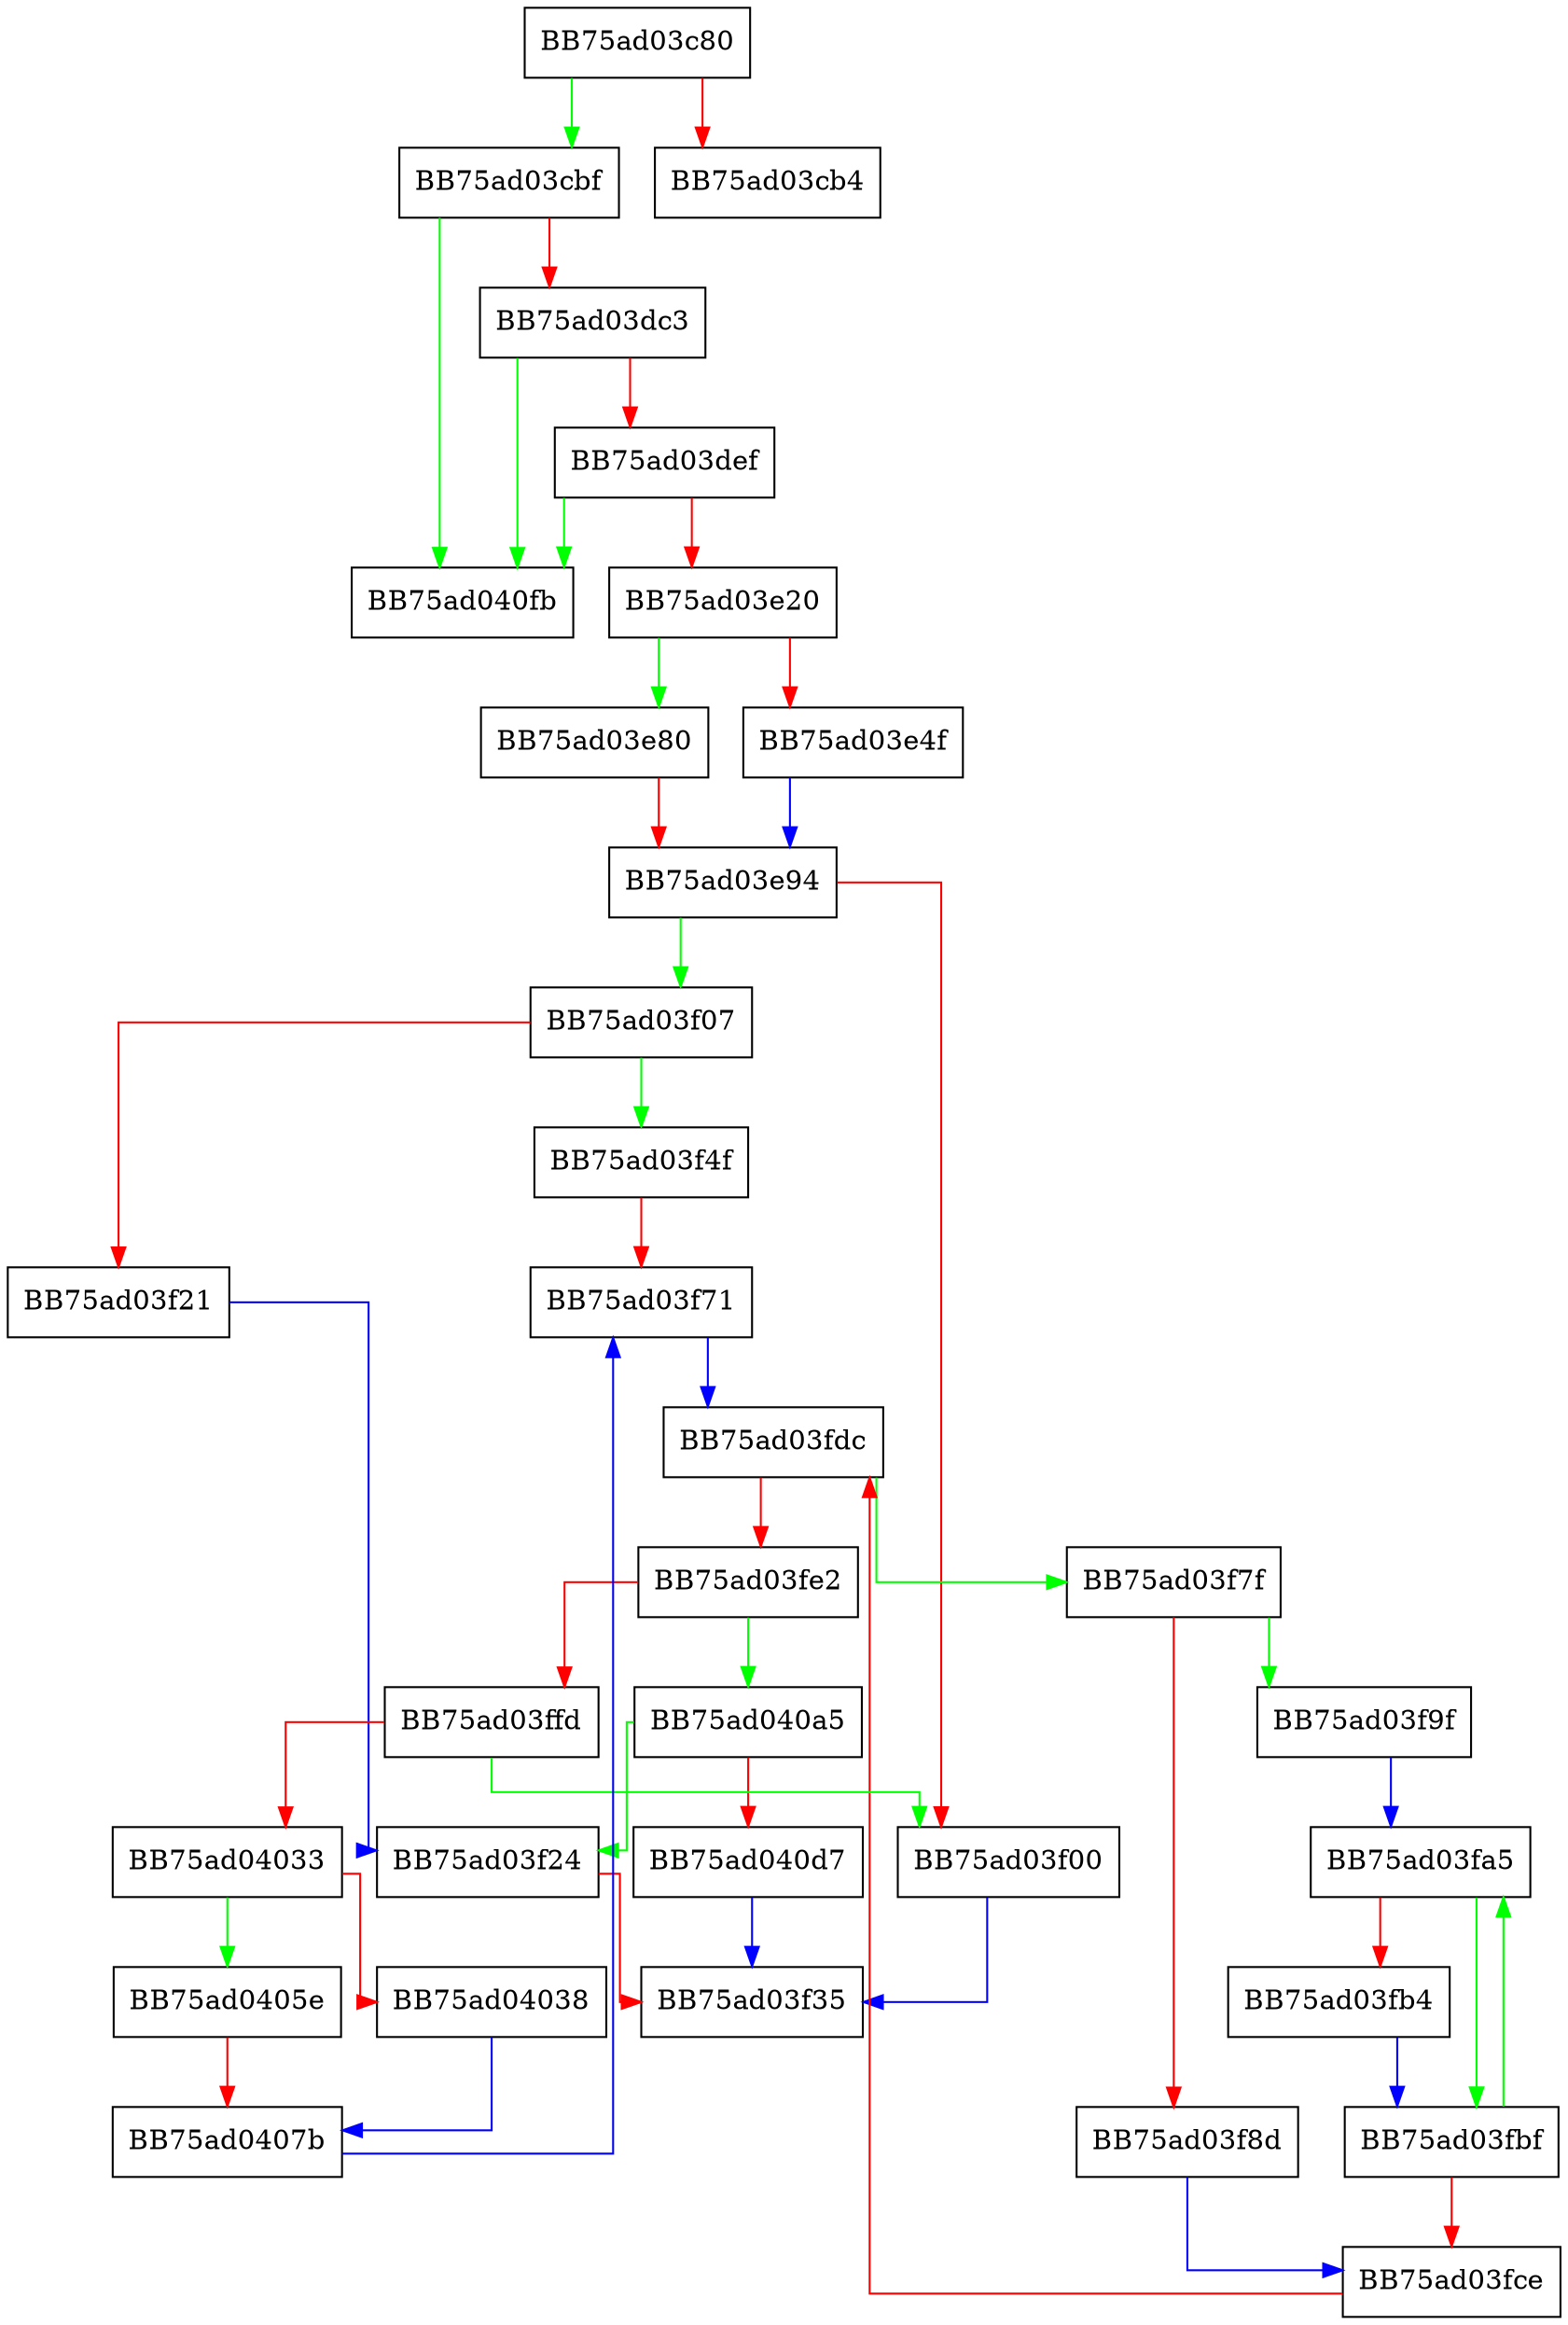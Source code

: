 digraph SymCryptFdefModInvGeneric {
  node [shape="box"];
  graph [splines=ortho];
  BB75ad03c80 -> BB75ad03cbf [color="green"];
  BB75ad03c80 -> BB75ad03cb4 [color="red"];
  BB75ad03cbf -> BB75ad040fb [color="green"];
  BB75ad03cbf -> BB75ad03dc3 [color="red"];
  BB75ad03dc3 -> BB75ad040fb [color="green"];
  BB75ad03dc3 -> BB75ad03def [color="red"];
  BB75ad03def -> BB75ad040fb [color="green"];
  BB75ad03def -> BB75ad03e20 [color="red"];
  BB75ad03e20 -> BB75ad03e80 [color="green"];
  BB75ad03e20 -> BB75ad03e4f [color="red"];
  BB75ad03e4f -> BB75ad03e94 [color="blue"];
  BB75ad03e80 -> BB75ad03e94 [color="red"];
  BB75ad03e94 -> BB75ad03f07 [color="green"];
  BB75ad03e94 -> BB75ad03f00 [color="red"];
  BB75ad03f00 -> BB75ad03f35 [color="blue"];
  BB75ad03f07 -> BB75ad03f4f [color="green"];
  BB75ad03f07 -> BB75ad03f21 [color="red"];
  BB75ad03f21 -> BB75ad03f24 [color="blue"];
  BB75ad03f24 -> BB75ad03f35 [color="red"];
  BB75ad03f4f -> BB75ad03f71 [color="red"];
  BB75ad03f71 -> BB75ad03fdc [color="blue"];
  BB75ad03f7f -> BB75ad03f9f [color="green"];
  BB75ad03f7f -> BB75ad03f8d [color="red"];
  BB75ad03f8d -> BB75ad03fce [color="blue"];
  BB75ad03f9f -> BB75ad03fa5 [color="blue"];
  BB75ad03fa5 -> BB75ad03fbf [color="green"];
  BB75ad03fa5 -> BB75ad03fb4 [color="red"];
  BB75ad03fb4 -> BB75ad03fbf [color="blue"];
  BB75ad03fbf -> BB75ad03fa5 [color="green"];
  BB75ad03fbf -> BB75ad03fce [color="red"];
  BB75ad03fce -> BB75ad03fdc [color="red"];
  BB75ad03fdc -> BB75ad03f7f [color="green"];
  BB75ad03fdc -> BB75ad03fe2 [color="red"];
  BB75ad03fe2 -> BB75ad040a5 [color="green"];
  BB75ad03fe2 -> BB75ad03ffd [color="red"];
  BB75ad03ffd -> BB75ad03f00 [color="green"];
  BB75ad03ffd -> BB75ad04033 [color="red"];
  BB75ad04033 -> BB75ad0405e [color="green"];
  BB75ad04033 -> BB75ad04038 [color="red"];
  BB75ad04038 -> BB75ad0407b [color="blue"];
  BB75ad0405e -> BB75ad0407b [color="red"];
  BB75ad0407b -> BB75ad03f71 [color="blue"];
  BB75ad040a5 -> BB75ad03f24 [color="green"];
  BB75ad040a5 -> BB75ad040d7 [color="red"];
  BB75ad040d7 -> BB75ad03f35 [color="blue"];
}